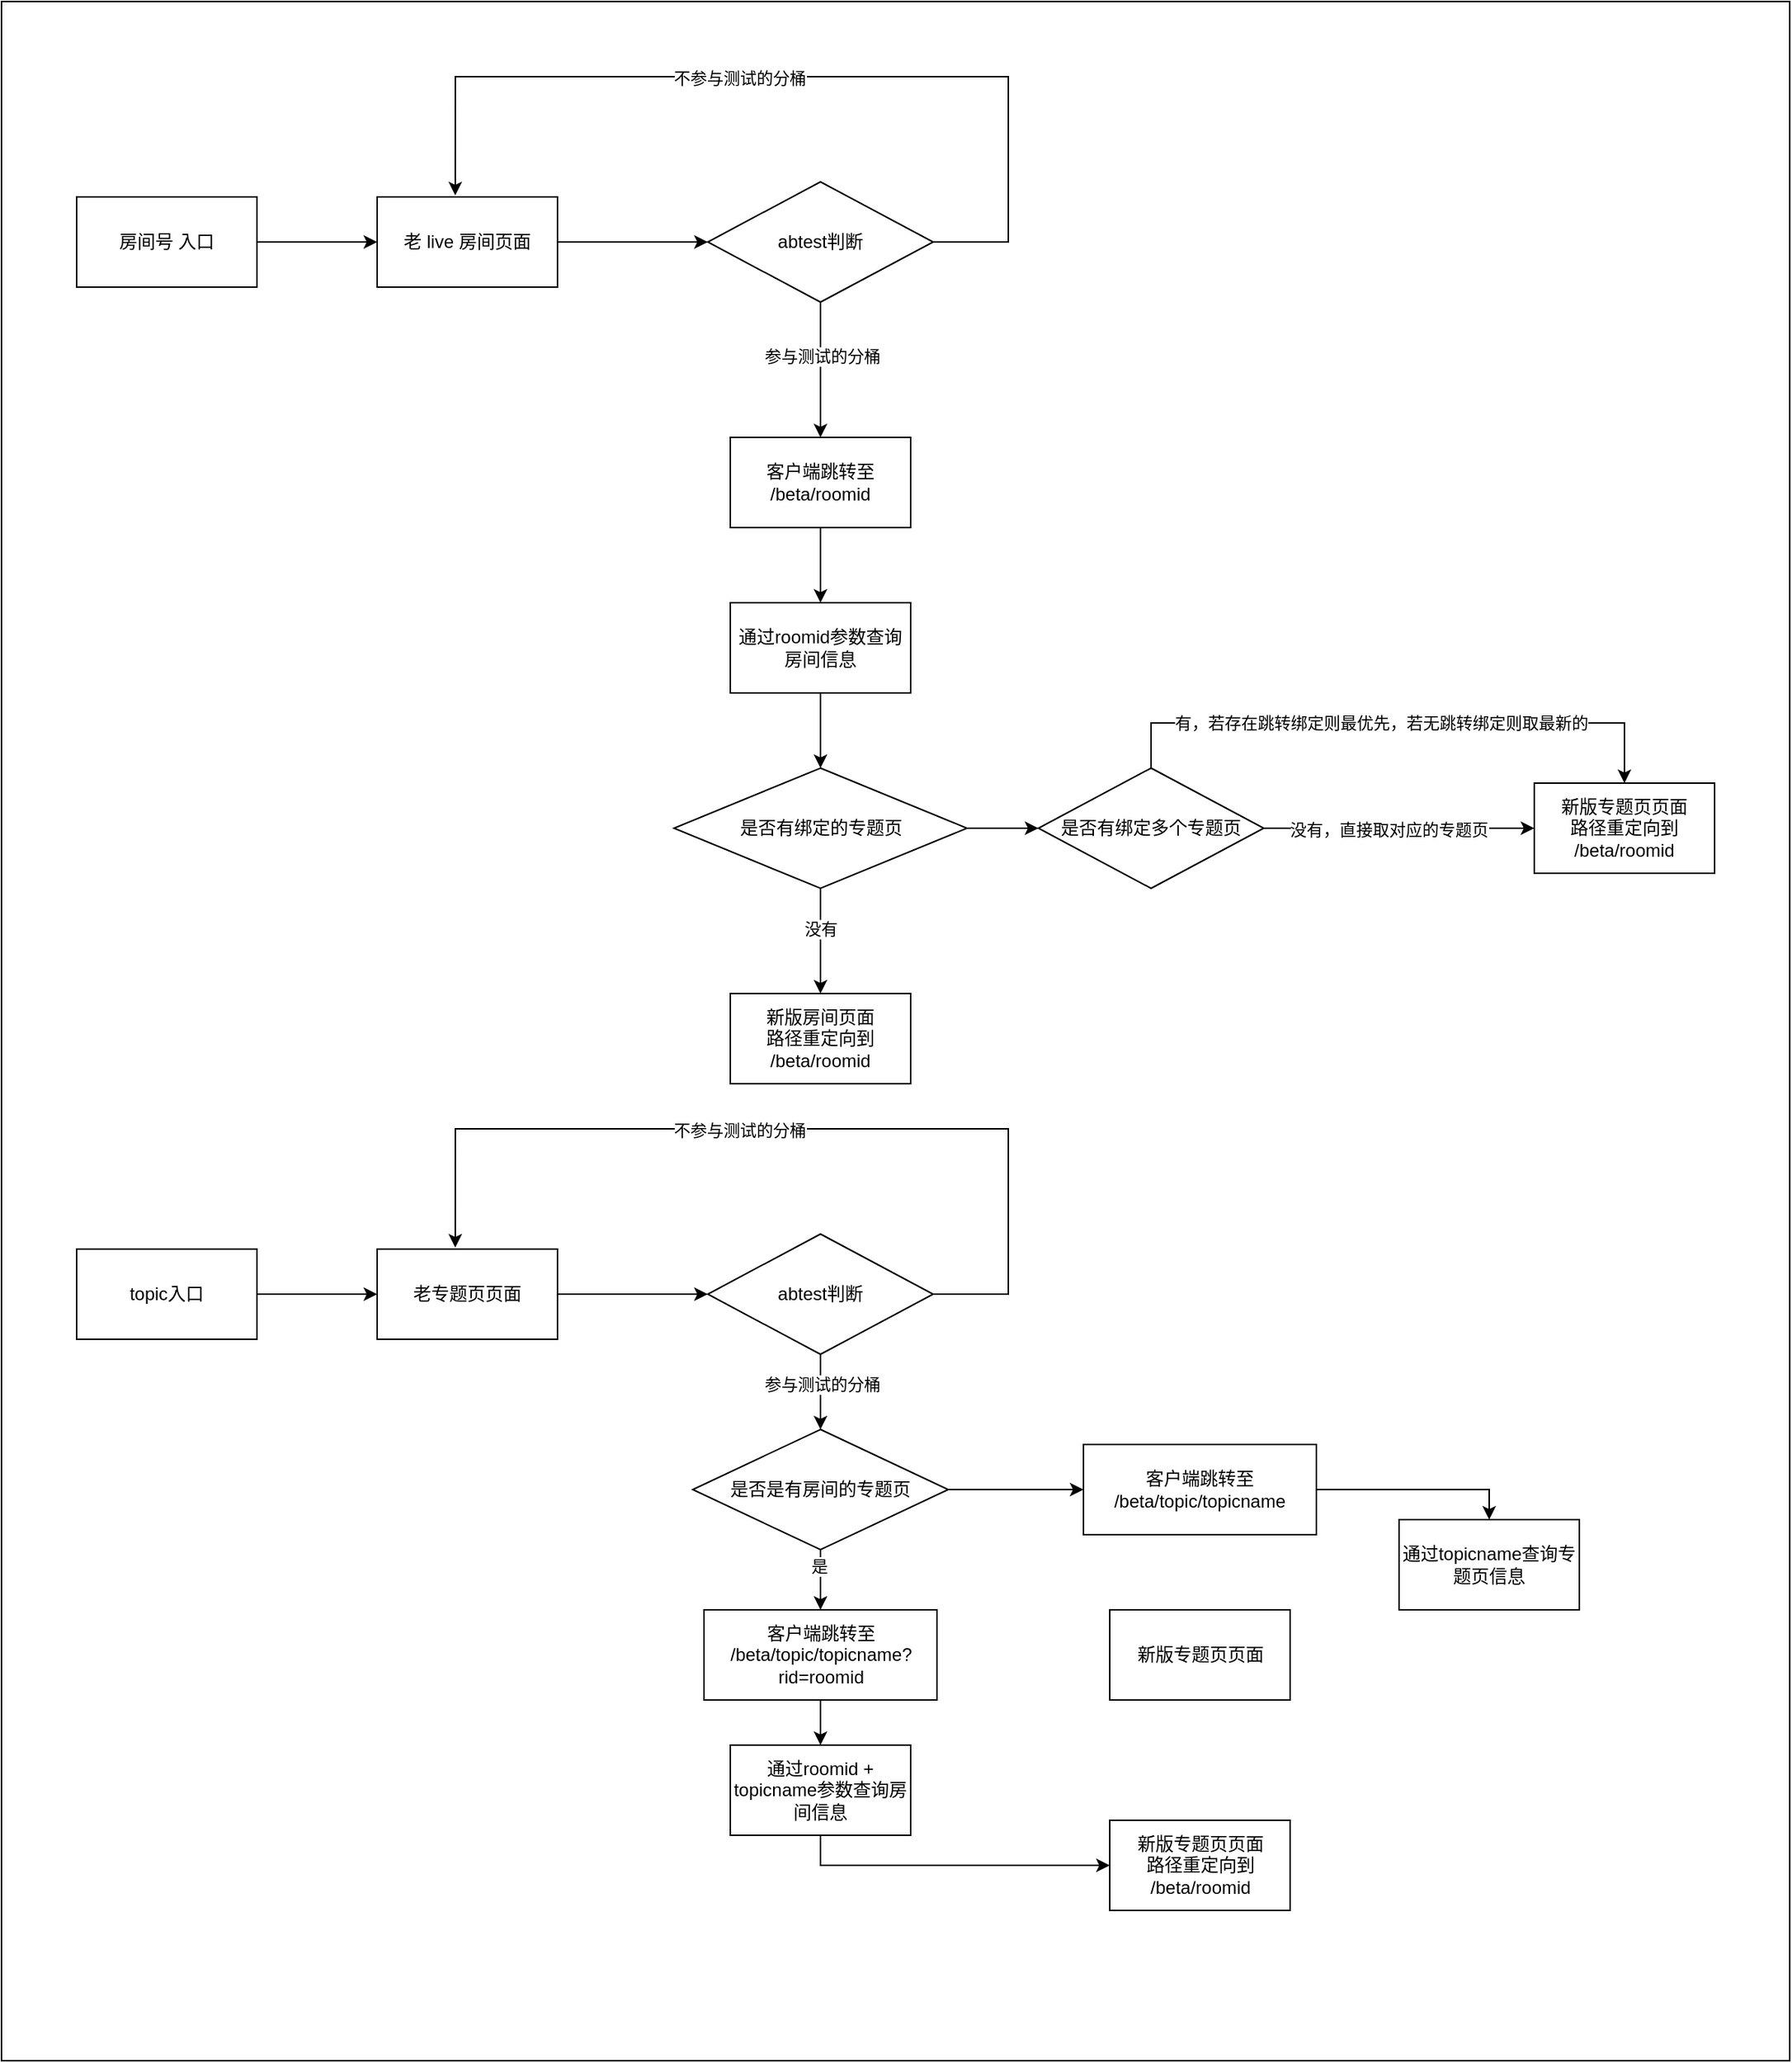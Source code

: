 <mxfile version="24.8.6">
  <diagram name="第 1 页" id="FwyyAOdfyTf-x8lWeda7">
    <mxGraphModel dx="1434" dy="795" grid="1" gridSize="10" guides="1" tooltips="1" connect="1" arrows="1" fold="1" page="1" pageScale="1" pageWidth="1600" pageHeight="1200" math="0" shadow="0">
      <root>
        <mxCell id="0" />
        <mxCell id="1" parent="0" />
        <mxCell id="_c1fTc9PCPGEMTXQCOkE-65" value="" style="rounded=0;whiteSpace=wrap;html=1;" vertex="1" parent="1">
          <mxGeometry x="110" y="20" width="1190" height="1370" as="geometry" />
        </mxCell>
        <mxCell id="_c1fTc9PCPGEMTXQCOkE-4" value="" style="edgeStyle=orthogonalEdgeStyle;rounded=0;orthogonalLoop=1;jettySize=auto;html=1;" edge="1" parent="1" source="_c1fTc9PCPGEMTXQCOkE-1" target="_c1fTc9PCPGEMTXQCOkE-3">
          <mxGeometry relative="1" as="geometry" />
        </mxCell>
        <mxCell id="_c1fTc9PCPGEMTXQCOkE-1" value="房间号 入口" style="rounded=0;whiteSpace=wrap;html=1;" vertex="1" parent="1">
          <mxGeometry x="160" y="150" width="120" height="60" as="geometry" />
        </mxCell>
        <mxCell id="_c1fTc9PCPGEMTXQCOkE-6" value="" style="edgeStyle=orthogonalEdgeStyle;rounded=0;orthogonalLoop=1;jettySize=auto;html=1;" edge="1" parent="1" source="_c1fTc9PCPGEMTXQCOkE-3" target="_c1fTc9PCPGEMTXQCOkE-5">
          <mxGeometry relative="1" as="geometry" />
        </mxCell>
        <mxCell id="_c1fTc9PCPGEMTXQCOkE-3" value="老 live 房间页面" style="rounded=0;whiteSpace=wrap;html=1;" vertex="1" parent="1">
          <mxGeometry x="360" y="150" width="120" height="60" as="geometry" />
        </mxCell>
        <mxCell id="_c1fTc9PCPGEMTXQCOkE-9" style="edgeStyle=orthogonalEdgeStyle;rounded=0;orthogonalLoop=1;jettySize=auto;html=1;exitX=0.5;exitY=1;exitDx=0;exitDy=0;entryX=0.5;entryY=0;entryDx=0;entryDy=0;" edge="1" parent="1" source="_c1fTc9PCPGEMTXQCOkE-5" target="_c1fTc9PCPGEMTXQCOkE-51">
          <mxGeometry relative="1" as="geometry">
            <mxPoint x="655" y="310" as="targetPoint" />
          </mxGeometry>
        </mxCell>
        <mxCell id="_c1fTc9PCPGEMTXQCOkE-10" value="参与测试的分桶" style="edgeLabel;html=1;align=center;verticalAlign=middle;resizable=0;points=[];" vertex="1" connectable="0" parent="_c1fTc9PCPGEMTXQCOkE-9">
          <mxGeometry x="-0.204" y="1" relative="1" as="geometry">
            <mxPoint as="offset" />
          </mxGeometry>
        </mxCell>
        <mxCell id="_c1fTc9PCPGEMTXQCOkE-5" value="abtest判断" style="rhombus;whiteSpace=wrap;html=1;rounded=0;" vertex="1" parent="1">
          <mxGeometry x="580" y="140" width="150" height="80" as="geometry" />
        </mxCell>
        <mxCell id="_c1fTc9PCPGEMTXQCOkE-7" style="edgeStyle=orthogonalEdgeStyle;rounded=0;orthogonalLoop=1;jettySize=auto;html=1;entryX=0.433;entryY=-0.017;entryDx=0;entryDy=0;entryPerimeter=0;" edge="1" parent="1" source="_c1fTc9PCPGEMTXQCOkE-5" target="_c1fTc9PCPGEMTXQCOkE-3">
          <mxGeometry relative="1" as="geometry">
            <Array as="points">
              <mxPoint x="780" y="180" />
              <mxPoint x="780" y="70" />
              <mxPoint x="412" y="70" />
            </Array>
          </mxGeometry>
        </mxCell>
        <mxCell id="_c1fTc9PCPGEMTXQCOkE-8" value="不参与测试的分桶" style="edgeLabel;html=1;align=center;verticalAlign=middle;resizable=0;points=[];" vertex="1" connectable="0" parent="_c1fTc9PCPGEMTXQCOkE-7">
          <mxGeometry x="-0.22" y="1" relative="1" as="geometry">
            <mxPoint x="-103" as="offset" />
          </mxGeometry>
        </mxCell>
        <mxCell id="_c1fTc9PCPGEMTXQCOkE-13" value="" style="edgeStyle=orthogonalEdgeStyle;rounded=0;orthogonalLoop=1;jettySize=auto;html=1;" edge="1" parent="1" source="_c1fTc9PCPGEMTXQCOkE-11" target="_c1fTc9PCPGEMTXQCOkE-12">
          <mxGeometry relative="1" as="geometry" />
        </mxCell>
        <mxCell id="_c1fTc9PCPGEMTXQCOkE-11" value="通过roomid参数查询房间信息" style="rounded=0;whiteSpace=wrap;html=1;" vertex="1" parent="1">
          <mxGeometry x="595" y="420" width="120" height="60" as="geometry" />
        </mxCell>
        <mxCell id="_c1fTc9PCPGEMTXQCOkE-15" value="" style="edgeStyle=orthogonalEdgeStyle;rounded=0;orthogonalLoop=1;jettySize=auto;html=1;" edge="1" parent="1" source="_c1fTc9PCPGEMTXQCOkE-12" target="_c1fTc9PCPGEMTXQCOkE-14">
          <mxGeometry relative="1" as="geometry" />
        </mxCell>
        <mxCell id="_c1fTc9PCPGEMTXQCOkE-16" value="没有" style="edgeLabel;html=1;align=center;verticalAlign=middle;resizable=0;points=[];" vertex="1" connectable="0" parent="_c1fTc9PCPGEMTXQCOkE-15">
          <mxGeometry x="-0.222" relative="1" as="geometry">
            <mxPoint as="offset" />
          </mxGeometry>
        </mxCell>
        <mxCell id="_c1fTc9PCPGEMTXQCOkE-19" value="" style="edgeStyle=orthogonalEdgeStyle;rounded=0;orthogonalLoop=1;jettySize=auto;html=1;entryX=0;entryY=0.5;entryDx=0;entryDy=0;" edge="1" parent="1" source="_c1fTc9PCPGEMTXQCOkE-12" target="_c1fTc9PCPGEMTXQCOkE-20">
          <mxGeometry relative="1" as="geometry" />
        </mxCell>
        <mxCell id="_c1fTc9PCPGEMTXQCOkE-12" value="是否有绑定的专题页" style="rhombus;whiteSpace=wrap;html=1;rounded=0;" vertex="1" parent="1">
          <mxGeometry x="557.5" y="530" width="195" height="80" as="geometry" />
        </mxCell>
        <mxCell id="_c1fTc9PCPGEMTXQCOkE-14" value="新版房间页面&lt;div&gt;路径重定向到 /beta/roomid&lt;/div&gt;" style="whiteSpace=wrap;html=1;rounded=0;" vertex="1" parent="1">
          <mxGeometry x="595" y="680" width="120" height="60" as="geometry" />
        </mxCell>
        <mxCell id="_c1fTc9PCPGEMTXQCOkE-17" value="新版专题页页面&lt;div&gt;路径重定向到 /beta/roomid&lt;/div&gt;" style="whiteSpace=wrap;html=1;rounded=0;" vertex="1" parent="1">
          <mxGeometry x="1130" y="540" width="120" height="60" as="geometry" />
        </mxCell>
        <mxCell id="_c1fTc9PCPGEMTXQCOkE-22" style="edgeStyle=orthogonalEdgeStyle;rounded=0;orthogonalLoop=1;jettySize=auto;html=1;entryX=0;entryY=0.5;entryDx=0;entryDy=0;" edge="1" parent="1" source="_c1fTc9PCPGEMTXQCOkE-20" target="_c1fTc9PCPGEMTXQCOkE-17">
          <mxGeometry relative="1" as="geometry" />
        </mxCell>
        <mxCell id="_c1fTc9PCPGEMTXQCOkE-23" value="没有，直接取对应的专题页" style="edgeLabel;html=1;align=center;verticalAlign=middle;resizable=0;points=[];" vertex="1" connectable="0" parent="_c1fTc9PCPGEMTXQCOkE-22">
          <mxGeometry x="-0.08" y="-1" relative="1" as="geometry">
            <mxPoint as="offset" />
          </mxGeometry>
        </mxCell>
        <mxCell id="_c1fTc9PCPGEMTXQCOkE-24" style="edgeStyle=orthogonalEdgeStyle;rounded=0;orthogonalLoop=1;jettySize=auto;html=1;entryX=0.5;entryY=0;entryDx=0;entryDy=0;" edge="1" parent="1" source="_c1fTc9PCPGEMTXQCOkE-20" target="_c1fTc9PCPGEMTXQCOkE-17">
          <mxGeometry relative="1" as="geometry">
            <Array as="points">
              <mxPoint x="875" y="500" />
              <mxPoint x="1190" y="500" />
            </Array>
          </mxGeometry>
        </mxCell>
        <mxCell id="_c1fTc9PCPGEMTXQCOkE-25" value="有，若存在跳转绑定则最优先，若无跳转绑定则取最新的" style="edgeLabel;html=1;align=center;verticalAlign=middle;resizable=0;points=[];" vertex="1" connectable="0" parent="_c1fTc9PCPGEMTXQCOkE-24">
          <mxGeometry x="0.22" y="-2" relative="1" as="geometry">
            <mxPoint x="-52" y="-2" as="offset" />
          </mxGeometry>
        </mxCell>
        <mxCell id="_c1fTc9PCPGEMTXQCOkE-20" value="是否有绑定多个专题页" style="rhombus;whiteSpace=wrap;html=1;" vertex="1" parent="1">
          <mxGeometry x="800" y="530" width="150" height="80" as="geometry" />
        </mxCell>
        <mxCell id="_c1fTc9PCPGEMTXQCOkE-28" value="" style="edgeStyle=orthogonalEdgeStyle;rounded=0;orthogonalLoop=1;jettySize=auto;html=1;" edge="1" parent="1" source="_c1fTc9PCPGEMTXQCOkE-29" target="_c1fTc9PCPGEMTXQCOkE-31">
          <mxGeometry relative="1" as="geometry" />
        </mxCell>
        <mxCell id="_c1fTc9PCPGEMTXQCOkE-29" value="topic入口" style="rounded=0;whiteSpace=wrap;html=1;" vertex="1" parent="1">
          <mxGeometry x="160" y="850" width="120" height="60" as="geometry" />
        </mxCell>
        <mxCell id="_c1fTc9PCPGEMTXQCOkE-30" value="" style="edgeStyle=orthogonalEdgeStyle;rounded=0;orthogonalLoop=1;jettySize=auto;html=1;" edge="1" parent="1" source="_c1fTc9PCPGEMTXQCOkE-31" target="_c1fTc9PCPGEMTXQCOkE-34">
          <mxGeometry relative="1" as="geometry" />
        </mxCell>
        <mxCell id="_c1fTc9PCPGEMTXQCOkE-31" value="老专题页页面" style="rounded=0;whiteSpace=wrap;html=1;" vertex="1" parent="1">
          <mxGeometry x="360" y="850" width="120" height="60" as="geometry" />
        </mxCell>
        <mxCell id="_c1fTc9PCPGEMTXQCOkE-32" style="edgeStyle=orthogonalEdgeStyle;rounded=0;orthogonalLoop=1;jettySize=auto;html=1;exitX=0.5;exitY=1;exitDx=0;exitDy=0;entryX=0.5;entryY=0;entryDx=0;entryDy=0;" edge="1" parent="1" source="_c1fTc9PCPGEMTXQCOkE-34" target="_c1fTc9PCPGEMTXQCOkE-50">
          <mxGeometry relative="1" as="geometry">
            <mxPoint x="655" y="1000" as="targetPoint" />
          </mxGeometry>
        </mxCell>
        <mxCell id="_c1fTc9PCPGEMTXQCOkE-33" value="参与测试的分桶" style="edgeLabel;html=1;align=center;verticalAlign=middle;resizable=0;points=[];" vertex="1" connectable="0" parent="_c1fTc9PCPGEMTXQCOkE-32">
          <mxGeometry x="-0.204" y="1" relative="1" as="geometry">
            <mxPoint as="offset" />
          </mxGeometry>
        </mxCell>
        <mxCell id="_c1fTc9PCPGEMTXQCOkE-34" value="abtest判断" style="rhombus;whiteSpace=wrap;html=1;rounded=0;" vertex="1" parent="1">
          <mxGeometry x="580" y="840" width="150" height="80" as="geometry" />
        </mxCell>
        <mxCell id="_c1fTc9PCPGEMTXQCOkE-35" style="edgeStyle=orthogonalEdgeStyle;rounded=0;orthogonalLoop=1;jettySize=auto;html=1;entryX=0.433;entryY=-0.017;entryDx=0;entryDy=0;entryPerimeter=0;" edge="1" parent="1" source="_c1fTc9PCPGEMTXQCOkE-34" target="_c1fTc9PCPGEMTXQCOkE-31">
          <mxGeometry relative="1" as="geometry">
            <Array as="points">
              <mxPoint x="780" y="880" />
              <mxPoint x="780" y="770" />
              <mxPoint x="412" y="770" />
            </Array>
          </mxGeometry>
        </mxCell>
        <mxCell id="_c1fTc9PCPGEMTXQCOkE-36" value="不参与测试的分桶" style="edgeLabel;html=1;align=center;verticalAlign=middle;resizable=0;points=[];" vertex="1" connectable="0" parent="_c1fTc9PCPGEMTXQCOkE-35">
          <mxGeometry x="-0.22" y="1" relative="1" as="geometry">
            <mxPoint x="-103" as="offset" />
          </mxGeometry>
        </mxCell>
        <mxCell id="_c1fTc9PCPGEMTXQCOkE-44" value="新版专题页页面&lt;div&gt;路径重定向到 /beta/roomid&lt;/div&gt;" style="whiteSpace=wrap;html=1;rounded=0;" vertex="1" parent="1">
          <mxGeometry x="847.5" y="1230" width="120" height="60" as="geometry" />
        </mxCell>
        <mxCell id="_c1fTc9PCPGEMTXQCOkE-45" style="edgeStyle=orthogonalEdgeStyle;rounded=0;orthogonalLoop=1;jettySize=auto;html=1;entryX=0;entryY=0.5;entryDx=0;entryDy=0;exitX=0.5;exitY=1;exitDx=0;exitDy=0;" edge="1" parent="1" source="_c1fTc9PCPGEMTXQCOkE-59" target="_c1fTc9PCPGEMTXQCOkE-44">
          <mxGeometry relative="1" as="geometry">
            <mxPoint x="950" y="1310" as="sourcePoint" />
          </mxGeometry>
        </mxCell>
        <mxCell id="_c1fTc9PCPGEMTXQCOkE-55" style="edgeStyle=orthogonalEdgeStyle;rounded=0;orthogonalLoop=1;jettySize=auto;html=1;exitX=0.5;exitY=1;exitDx=0;exitDy=0;entryX=0.5;entryY=0;entryDx=0;entryDy=0;" edge="1" parent="1" source="_c1fTc9PCPGEMTXQCOkE-50" target="_c1fTc9PCPGEMTXQCOkE-54">
          <mxGeometry relative="1" as="geometry" />
        </mxCell>
        <mxCell id="_c1fTc9PCPGEMTXQCOkE-58" value="是" style="edgeLabel;html=1;align=center;verticalAlign=middle;resizable=0;points=[];" vertex="1" connectable="0" parent="_c1fTc9PCPGEMTXQCOkE-55">
          <mxGeometry x="-0.45" y="-1" relative="1" as="geometry">
            <mxPoint as="offset" />
          </mxGeometry>
        </mxCell>
        <mxCell id="_c1fTc9PCPGEMTXQCOkE-57" style="edgeStyle=orthogonalEdgeStyle;rounded=0;orthogonalLoop=1;jettySize=auto;html=1;entryX=0;entryY=0.5;entryDx=0;entryDy=0;" edge="1" parent="1" source="_c1fTc9PCPGEMTXQCOkE-50" target="_c1fTc9PCPGEMTXQCOkE-56">
          <mxGeometry relative="1" as="geometry" />
        </mxCell>
        <mxCell id="_c1fTc9PCPGEMTXQCOkE-50" value="是否是有房间的专题页" style="rhombus;whiteSpace=wrap;html=1;" vertex="1" parent="1">
          <mxGeometry x="570" y="970" width="170" height="80" as="geometry" />
        </mxCell>
        <mxCell id="_c1fTc9PCPGEMTXQCOkE-53" style="edgeStyle=orthogonalEdgeStyle;rounded=0;orthogonalLoop=1;jettySize=auto;html=1;" edge="1" parent="1" source="_c1fTc9PCPGEMTXQCOkE-51" target="_c1fTc9PCPGEMTXQCOkE-11">
          <mxGeometry relative="1" as="geometry" />
        </mxCell>
        <mxCell id="_c1fTc9PCPGEMTXQCOkE-51" value="客户端跳转至&lt;span style=&quot;color: rgba(0, 0, 0, 0); font-family: monospace; font-size: 0px; text-align: start; text-wrap-mode: nowrap;&quot;&gt;%3CmxGraphModel%3E%3Croot%3E%3CmxCell%20id%3D%220%22%2F%3E%3CmxCell%20id%3D%221%22%20parent%3D%220%22%2F%3E%3CmxCell%20id%3D%222%22%20value%3D%22%22%20style%3D%22edgeStyle%3DorthogonalEdgeStyle%3Brounded%3D0%3BorthogonalLoop%3D1%3BjettySize%3Dauto%3Bhtml%3D1%3B%22%20edge%3D%221%22%20source%3D%223%22%20target%3D%225%22%20parent%3D%221%22%3E%3CmxGeometry%20relative%3D%221%22%20as%3D%22geometry%22%2F%3E%3C%2FmxCell%3E%3CmxCell%20id%3D%223%22%20value%3D%22%E6%88%BF%E9%97%B4%E5%8F%B7%20%E5%85%A5%E5%8F%A3%22%20style%3D%22rounded%3D0%3BwhiteSpace%3Dwrap%3Bhtml%3D1%3B%22%20vertex%3D%221%22%20parent%3D%221%22%3E%3CmxGeometry%20x%3D%22160%22%20y%3D%22150%22%20width%3D%22120%22%20height%3D%2260%22%20as%3D%22geometry%22%2F%3E%3C%2FmxCell%3E%3CmxCell%20id%3D%224%22%20value%3D%22%22%20style%3D%22edgeStyle%3DorthogonalEdgeStyle%3Brounded%3D0%3BorthogonalLoop%3D1%3BjettySize%3Dauto%3Bhtml%3D1%3B%22%20edge%3D%221%22%20source%3D%225%22%20target%3D%228%22%20parent%3D%221%22%3E%3CmxGeometry%20relative%3D%221%22%20as%3D%22geometry%22%2F%3E%3C%2FmxCell%3E%3CmxCell%20id%3D%225%22%20value%3D%22%E8%80%81%20live%20%E6%88%BF%E9%97%B4%E9%A1%B5%E9%9D%A2%22%20style%3D%22rounded%3D0%3BwhiteSpace%3Dwrap%3Bhtml%3D1%3B%22%20vertex%3D%221%22%20parent%3D%221%22%3E%3CmxGeometry%20x%3D%22360%22%20y%3D%22150%22%20width%3D%22120%22%20height%3D%2260%22%20as%3D%22geometry%22%2F%3E%3C%2FmxCell%3E%3CmxCell%20id%3D%226%22%20style%3D%22edgeStyle%3DorthogonalEdgeStyle%3Brounded%3D0%3BorthogonalLoop%3D1%3BjettySize%3Dauto%3Bhtml%3D1%3BexitX%3D0.5%3BexitY%3D1%3BexitDx%3D0%3BexitDy%3D0%3B%22%20edge%3D%221%22%20source%3D%228%22%20parent%3D%221%22%3E%3CmxGeometry%20relative%3D%221%22%20as%3D%22geometry%22%3E%3CmxPoint%20x%3D%22655%22%20y%3D%22310%22%20as%3D%22targetPoint%22%2F%3E%3C%2FmxGeometry%3E%3C%2FmxCell%3E%3CmxCell%20id%3D%227%22%20value%3D%22%E5%8F%82%E4%B8%8E%E6%B5%8B%E8%AF%95%E7%9A%84%E5%88%86%E6%A1%B6%22%20style%3D%22edgeLabel%3Bhtml%3D1%3Balign%3Dcenter%3BverticalAlign%3Dmiddle%3Bresizable%3D0%3Bpoints%3D%5B%5D%3B%22%20vertex%3D%221%22%20connectable%3D%220%22%20parent%3D%226%22%3E%3CmxGeometry%20x%3D%22-0.204%22%20y%3D%221%22%20relative%3D%221%22%20as%3D%22geometry%22%3E%3CmxPoint%20as%3D%22offset%22%2F%3E%3C%2FmxGeometry%3E%3C%2FmxCell%3E%3CmxCell%20id%3D%228%22%20value%3D%22abtest%E5%88%A4%E6%96%AD%22%20style%3D%22rhombus%3BwhiteSpace%3Dwrap%3Bhtml%3D1%3Brounded%3D0%3B%22%20vertex%3D%221%22%20parent%3D%221%22%3E%3CmxGeometry%20x%3D%22580%22%20y%3D%22140%22%20width%3D%22150%22%20height%3D%2280%22%20as%3D%22geometry%22%2F%3E%3C%2FmxCell%3E%3CmxCell%20id%3D%229%22%20style%3D%22edgeStyle%3DorthogonalEdgeStyle%3Brounded%3D0%3BorthogonalLoop%3D1%3BjettySize%3Dauto%3Bhtml%3D1%3BentryX%3D0.433%3BentryY%3D-0.017%3BentryDx%3D0%3BentryDy%3D0%3BentryPerimeter%3D0%3B%22%20edge%3D%221%22%20source%3D%228%22%20target%3D%225%22%20parent%3D%221%22%3E%3CmxGeometry%20relative%3D%221%22%20as%3D%22geometry%22%3E%3CArray%20as%3D%22points%22%3E%3CmxPoint%20x%3D%22780%22%20y%3D%22180%22%2F%3E%3CmxPoint%20x%3D%22780%22%20y%3D%2270%22%2F%3E%3CmxPoint%20x%3D%22412%22%20y%3D%2270%22%2F%3E%3C%2FArray%3E%3C%2FmxGeometry%3E%3C%2FmxCell%3E%3CmxCell%20id%3D%2210%22%20value%3D%22%E4%B8%8D%E5%8F%82%E4%B8%8E%E6%B5%8B%E8%AF%95%E7%9A%84%E5%88%86%E6%A1%B6%22%20style%3D%22edgeLabel%3Bhtml%3D1%3Balign%3Dcenter%3BverticalAlign%3Dmiddle%3Bresizable%3D0%3Bpoints%3D%5B%5D%3B%22%20vertex%3D%221%22%20connectable%3D%220%22%20parent%3D%229%22%3E%3CmxGeometry%20x%3D%22-0.22%22%20y%3D%221%22%20relative%3D%221%22%20as%3D%22geometry%22%3E%3CmxPoint%20x%3D%22-103%22%20as%3D%22offset%22%2F%3E%3C%2FmxGeometry%3E%3C%2FmxCell%3E%3CmxCell%20id%3D%2211%22%20value%3D%22%22%20style%3D%22edgeStyle%3DorthogonalEdgeStyle%3Brounded%3D0%3BorthogonalLoop%3D1%3BjettySize%3Dauto%3Bhtml%3D1%3B%22%20edge%3D%221%22%20source%3D%2212%22%20target%3D%2216%22%20parent%3D%221%22%3E%3CmxGeometry%20relative%3D%221%22%20as%3D%22geometry%22%2F%3E%3C%2FmxCell%3E%3CmxCell%20id%3D%2212%22%20value%3D%22%E9%80%9A%E8%BF%87roomid%E6%9F%A5%E8%AF%A2%E6%88%BF%E9%97%B4%E4%BF%A1%E6%81%AF%22%20style%3D%22rounded%3D0%3BwhiteSpace%3Dwrap%3Bhtml%3D1%3B%22%20vertex%3D%221%22%20parent%3D%221%22%3E%3CmxGeometry%20x%3D%22595%22%20y%3D%22310%22%20width%3D%22120%22%20height%3D%2260%22%20as%3D%22geometry%22%2F%3E%3C%2FmxCell%3E%3CmxCell%20id%3D%2213%22%20value%3D%22%22%20style%3D%22edgeStyle%3DorthogonalEdgeStyle%3Brounded%3D0%3BorthogonalLoop%3D1%3BjettySize%3Dauto%3Bhtml%3D1%3B%22%20edge%3D%221%22%20source%3D%2216%22%20target%3D%2217%22%20parent%3D%221%22%3E%3CmxGeometry%20relative%3D%221%22%20as%3D%22geometry%22%2F%3E%3C%2FmxCell%3E%3CmxCell%20id%3D%2214%22%20value%3D%22%E6%B2%A1%E6%9C%89%22%20style%3D%22edgeLabel%3Bhtml%3D1%3Balign%3Dcenter%3BverticalAlign%3Dmiddle%3Bresizable%3D0%3Bpoints%3D%5B%5D%3B%22%20vertex%3D%221%22%20connectable%3D%220%22%20parent%3D%2213%22%3E%3CmxGeometry%20x%3D%22-0.222%22%20relative%3D%221%22%20as%3D%22geometry%22%3E%3CmxPoint%20as%3D%22offset%22%2F%3E%3C%2FmxGeometry%3E%3C%2FmxCell%3E%3CmxCell%20id%3D%2215%22%20value%3D%22%22%20style%3D%22edgeStyle%3DorthogonalEdgeStyle%3Brounded%3D0%3BorthogonalLoop%3D1%3BjettySize%3Dauto%3Bhtml%3D1%3BentryX%3D0%3BentryY%3D0.5%3BentryDx%3D0%3BentryDy%3D0%3B%22%20edge%3D%221%22%20source%3D%2216%22%20target%3D%2223%22%20parent%3D%221%22%3E%3CmxGeometry%20relative%3D%221%22%20as%3D%22geometry%22%2F%3E%3C%2FmxCell%3E%3CmxCell%20id%3D%2216%22%20value%3D%22%E6%98%AF%E5%90%A6%E6%9C%89%E7%BB%91%E5%AE%9A%E7%9A%84%E4%B8%93%E9%A2%98%E9%A1%B5%22%20style%3D%22rhombus%3BwhiteSpace%3Dwrap%3Bhtml%3D1%3Brounded%3D0%3B%22%20vertex%3D%221%22%20parent%3D%221%22%3E%3CmxGeometry%20x%3D%22557.5%22%20y%3D%22410%22%20width%3D%22195%22%20height%3D%2280%22%20as%3D%22geometry%22%2F%3E%3C%2FmxCell%3E%3CmxCell%20id%3D%2217%22%20value%3D%22%E6%96%B0%E7%89%88%E6%88%BF%E9%97%B4%E9%A1%B5%E9%9D%A2%26lt%3Bdiv%26gt%3B%E8%B7%AF%E5%BE%84%E9%87%8D%E5%AE%9A%E5%90%91%E5%88%B0%20%2Fbeta%2Froomid%26lt%3B%2Fdiv%26gt%3B%22%20style%3D%22whiteSpace%3Dwrap%3Bhtml%3D1%3Brounded%3D0%3B%22%20vertex%3D%221%22%20parent%3D%221%22%3E%3CmxGeometry%20x%3D%22595%22%20y%3D%22580%22%20width%3D%22120%22%20height%3D%2260%22%20as%3D%22geometry%22%2F%3E%3C%2FmxCell%3E%3CmxCell%20id%3D%2218%22%20value%3D%22%E6%96%B0%E7%89%88%E4%B8%93%E9%A2%98%E9%A1%B5%E9%A1%B5%E9%9D%A2%26lt%3Bdiv%26gt%3B%E8%B7%AF%E5%BE%84%E9%87%8D%E5%AE%9A%E5%90%91%E5%88%B0%20%2Fbeta%2Froomid%26lt%3B%2Fdiv%26gt%3B%22%20style%3D%22whiteSpace%3Dwrap%3Bhtml%3D1%3Brounded%3D0%3B%22%20vertex%3D%221%22%20parent%3D%221%22%3E%3CmxGeometry%20x%3D%221130%22%20y%3D%22420%22%20width%3D%22120%22%20height%3D%2260%22%20as%3D%22geometry%22%2F%3E%3C%2FmxCell%3E%3CmxCell%20id%3D%2219%22%20style%3D%22edgeStyle%3DorthogonalEdgeStyle%3Brounded%3D0%3BorthogonalLoop%3D1%3BjettySize%3Dauto%3Bhtml%3D1%3BentryX%3D0%3BentryY%3D0.5%3BentryDx%3D0%3BentryDy%3D0%3B%22%20edge%3D%221%22%20source%3D%2223%22%20target%3D%2218%22%20parent%3D%221%22%3E%3CmxGeometry%20relative%3D%221%22%20as%3D%22geometry%22%2F%3E%3C%2FmxCell%3E%3CmxCell%20id%3D%2220%22%20value%3D%22%E6%B2%A1%E6%9C%89%EF%BC%8C%E7%9B%B4%E6%8E%A5%E5%8F%96%E5%AF%B9%E5%BA%94%E7%9A%84%E4%B8%93%E9%A2%98%E9%A1%B5%22%20style%3D%22edgeLabel%3Bhtml%3D1%3Balign%3Dcenter%3BverticalAlign%3Dmiddle%3Bresizable%3D0%3Bpoints%3D%5B%5D%3B%22%20vertex%3D%221%22%20connectable%3D%220%22%20parent%3D%2219%22%3E%3CmxGeometry%20x%3D%22-0.08%22%20y%3D%22-1%22%20relative%3D%221%22%20as%3D%22geometry%22%3E%3CmxPoint%20as%3D%22offset%22%2F%3E%3C%2FmxGeometry%3E%3C%2FmxCell%3E%3CmxCell%20id%3D%2221%22%20style%3D%22edgeStyle%3DorthogonalEdgeStyle%3Brounded%3D0%3BorthogonalLoop%3D1%3BjettySize%3Dauto%3Bhtml%3D1%3BentryX%3D0.5%3BentryY%3D0%3BentryDx%3D0%3BentryDy%3D0%3B%22%20edge%3D%221%22%20source%3D%2223%22%20target%3D%2218%22%20parent%3D%221%22%3E%3CmxGeometry%20relative%3D%221%22%20as%3D%22geometry%22%3E%3CArray%20as%3D%22points%22%3E%3CmxPoint%20x%3D%22875%22%20y%3D%22380%22%2F%3E%3CmxPoint%20x%3D%221190%22%20y%3D%22380%22%2F%3E%3C%2FArray%3E%3C%2FmxGeometry%3E%3C%2FmxCell%3E%3CmxCell%20id%3D%2222%22%20value%3D%22%E6%9C%89%EF%BC%8C%E8%8B%A5%E5%AD%98%E5%9C%A8%E8%B7%B3%E8%BD%AC%E7%BB%91%E5%AE%9A%E5%88%99%E6%9C%80%E4%BC%98%E5%85%88%EF%BC%8C%E8%8B%A5%E6%97%A0%E8%B7%B3%E8%BD%AC%E7%BB%91%E5%AE%9A%E5%88%99%E5%8F%96%E6%9C%80%E6%96%B0%E7%9A%84%22%20style%3D%22edgeLabel%3Bhtml%3D1%3Balign%3Dcenter%3BverticalAlign%3Dmiddle%3Bresizable%3D0%3Bpoints%3D%5B%5D%3B%22%20vertex%3D%221%22%20connectable%3D%220%22%20parent%3D%2221%22%3E%3CmxGeometry%20x%3D%220.22%22%20y%3D%22-2%22%20relative%3D%221%22%20as%3D%22geometry%22%3E%3CmxPoint%20x%3D%22-52%22%20y%3D%22-2%22%20as%3D%22offset%22%2F%3E%3C%2FmxGeometry%3E%3C%2FmxCell%3E%3CmxCell%20id%3D%2223%22%20value%3D%22%E6%98%AF%E5%90%A6%E6%9C%89%E7%BB%91%E5%AE%9A%E5%A4%9A%E4%B8%AA%E4%B8%93%E9%A2%98%E9%A1%B5%22%20style%3D%22rhombus%3BwhiteSpace%3Dwrap%3Bhtml%3D1%3B%22%20vertex%3D%221%22%20parent%3D%221%22%3E%3CmxGeometry%20x%3D%22800%22%20y%3D%22410%22%20width%3D%22150%22%20height%3D%2280%22%20as%3D%22geometry%22%2F%3E%3C%2FmxCell%3E%3C%2Froot%3E%3C%2FmxGraphModel%3E&lt;/span&gt;&lt;span style=&quot;color: rgba(0, 0, 0, 0); font-family: monospace; font-size: 0px; text-align: start; text-wrap-mode: nowrap;&quot;&gt;%3CmxGraphModel%3E%3Croot%3E%3CmxCell%20id%3D%220%22%2F%3E%3CmxCell%20id%3D%221%22%20parent%3D%220%22%2F%3E%3CmxCell%20id%3D%222%22%20value%3D%22%22%20style%3D%22edgeStyle%3DorthogonalEdgeStyle%3Brounded%3D0%3BorthogonalLoop%3D1%3BjettySize%3Dauto%3Bhtml%3D1%3B%22%20edge%3D%221%22%20source%3D%223%22%20target%3D%225%22%20parent%3D%221%22%3E%3CmxGeometry%20relative%3D%221%22%20as%3D%22geometry%22%2F%3E%3C%2FmxCell%3E%3CmxCell%20id%3D%223%22%20value%3D%22%E6%88%BF%E9%97%B4%E5%8F%B7%20%E5%85%A5%E5%8F%A3%22%20style%3D%22rounded%3D0%3BwhiteSpace%3Dwrap%3Bhtml%3D1%3B%22%20vertex%3D%221%22%20parent%3D%221%22%3E%3CmxGeometry%20x%3D%22160%22%20y%3D%22150%22%20width%3D%22120%22%20height%3D%2260%22%20as%3D%22geometry%22%2F%3E%3C%2FmxCell%3E%3CmxCell%20id%3D%224%22%20value%3D%22%22%20style%3D%22edgeStyle%3DorthogonalEdgeStyle%3Brounded%3D0%3BorthogonalLoop%3D1%3BjettySize%3Dauto%3Bhtml%3D1%3B%22%20edge%3D%221%22%20source%3D%225%22%20target%3D%228%22%20parent%3D%221%22%3E%3CmxGeometry%20relative%3D%221%22%20as%3D%22geometry%22%2F%3E%3C%2FmxCell%3E%3CmxCell%20id%3D%225%22%20value%3D%22%E8%80%81%20live%20%E6%88%BF%E9%97%B4%E9%A1%B5%E9%9D%A2%22%20style%3D%22rounded%3D0%3BwhiteSpace%3Dwrap%3Bhtml%3D1%3B%22%20vertex%3D%221%22%20parent%3D%221%22%3E%3CmxGeometry%20x%3D%22360%22%20y%3D%22150%22%20width%3D%22120%22%20height%3D%2260%22%20as%3D%22geometry%22%2F%3E%3C%2FmxCell%3E%3CmxCell%20id%3D%226%22%20style%3D%22edgeStyle%3DorthogonalEdgeStyle%3Brounded%3D0%3BorthogonalLoop%3D1%3BjettySize%3Dauto%3Bhtml%3D1%3BexitX%3D0.5%3BexitY%3D1%3BexitDx%3D0%3BexitDy%3D0%3B%22%20edge%3D%221%22%20source%3D%228%22%20parent%3D%221%22%3E%3CmxGeometry%20relative%3D%221%22%20as%3D%22geometry%22%3E%3CmxPoint%20x%3D%22655%22%20y%3D%22310%22%20as%3D%22targetPoint%22%2F%3E%3C%2FmxGeometry%3E%3C%2FmxCell%3E%3CmxCell%20id%3D%227%22%20value%3D%22%E5%8F%82%E4%B8%8E%E6%B5%8B%E8%AF%95%E7%9A%84%E5%88%86%E6%A1%B6%22%20style%3D%22edgeLabel%3Bhtml%3D1%3Balign%3Dcenter%3BverticalAlign%3Dmiddle%3Bresizable%3D0%3Bpoints%3D%5B%5D%3B%22%20vertex%3D%221%22%20connectable%3D%220%22%20parent%3D%226%22%3E%3CmxGeometry%20x%3D%22-0.204%22%20y%3D%221%22%20relative%3D%221%22%20as%3D%22geometry%22%3E%3CmxPoint%20as%3D%22offset%22%2F%3E%3C%2FmxGeometry%3E%3C%2FmxCell%3E%3CmxCell%20id%3D%228%22%20value%3D%22abtest%E5%88%A4%E6%96%AD%22%20style%3D%22rhombus%3BwhiteSpace%3Dwrap%3Bhtml%3D1%3Brounded%3D0%3B%22%20vertex%3D%221%22%20parent%3D%221%22%3E%3CmxGeometry%20x%3D%22580%22%20y%3D%22140%22%20width%3D%22150%22%20height%3D%2280%22%20as%3D%22geometry%22%2F%3E%3C%2FmxCell%3E%3CmxCell%20id%3D%229%22%20style%3D%22edgeStyle%3DorthogonalEdgeStyle%3Brounded%3D0%3BorthogonalLoop%3D1%3BjettySize%3Dauto%3Bhtml%3D1%3BentryX%3D0.433%3BentryY%3D-0.017%3BentryDx%3D0%3BentryDy%3D0%3BentryPerimeter%3D0%3B%22%20edge%3D%221%22%20source%3D%228%22%20target%3D%225%22%20parent%3D%221%22%3E%3CmxGeometry%20relative%3D%221%22%20as%3D%22geometry%22%3E%3CArray%20as%3D%22points%22%3E%3CmxPoint%20x%3D%22780%22%20y%3D%22180%22%2F%3E%3CmxPoint%20x%3D%22780%22%20y%3D%2270%22%2F%3E%3CmxPoint%20x%3D%22412%22%20y%3D%2270%22%2F%3E%3C%2FArray%3E%3C%2FmxGeometry%3E%3C%2FmxCell%3E%3CmxCell%20id%3D%2210%22%20value%3D%22%E4%B8%8D%E5%8F%82%E4%B8%8E%E6%B5%8B%E8%AF%95%E7%9A%84%E5%88%86%E6%A1%B6%22%20style%3D%22edgeLabel%3Bhtml%3D1%3Balign%3Dcenter%3BverticalAlign%3Dmiddle%3Bresizable%3D0%3Bpoints%3D%5B%5D%3B%22%20vertex%3D%221%22%20connectable%3D%220%22%20parent%3D%229%22%3E%3CmxGeometry%20x%3D%22-0.22%22%20y%3D%221%22%20relative%3D%221%22%20as%3D%22geometry%22%3E%3CmxPoint%20x%3D%22-103%22%20as%3D%22offset%22%2F%3E%3C%2FmxGeometry%3E%3C%2FmxCell%3E%3CmxCell%20id%3D%2211%22%20value%3D%22%22%20style%3D%22edgeStyle%3DorthogonalEdgeStyle%3Brounded%3D0%3BorthogonalLoop%3D1%3BjettySize%3Dauto%3Bhtml%3D1%3B%22%20edge%3D%221%22%20source%3D%2212%22%20target%3D%2216%22%20parent%3D%221%22%3E%3CmxGeometry%20relative%3D%221%22%20as%3D%22geometry%22%2F%3E%3C%2FmxCell%3E%3CmxCell%20id%3D%2212%22%20value%3D%22%E9%80%9A%E8%BF%87roomid%E6%9F%A5%E8%AF%A2%E6%88%BF%E9%97%B4%E4%BF%A1%E6%81%AF%22%20style%3D%22rounded%3D0%3BwhiteSpace%3Dwrap%3Bhtml%3D1%3B%22%20vertex%3D%221%22%20parent%3D%221%22%3E%3CmxGeometry%20x%3D%22595%22%20y%3D%22310%22%20width%3D%22120%22%20height%3D%2260%22%20as%3D%22geometry%22%2F%3E%3C%2FmxCell%3E%3CmxCell%20id%3D%2213%22%20value%3D%22%22%20style%3D%22edgeStyle%3DorthogonalEdgeStyle%3Brounded%3D0%3BorthogonalLoop%3D1%3BjettySize%3Dauto%3Bhtml%3D1%3B%22%20edge%3D%221%22%20source%3D%2216%22%20target%3D%2217%22%20parent%3D%221%22%3E%3CmxGeometry%20relative%3D%221%22%20as%3D%22geometry%22%2F%3E%3C%2FmxCell%3E%3CmxCell%20id%3D%2214%22%20value%3D%22%E6%B2%A1%E6%9C%89%22%20style%3D%22edgeLabel%3Bhtml%3D1%3Balign%3Dcenter%3BverticalAlign%3Dmiddle%3Bresizable%3D0%3Bpoints%3D%5B%5D%3B%22%20vertex%3D%221%22%20connectable%3D%220%22%20parent%3D%2213%22%3E%3CmxGeometry%20x%3D%22-0.222%22%20relative%3D%221%22%20as%3D%22geometry%22%3E%3CmxPoint%20as%3D%22offset%22%2F%3E%3C%2FmxGeometry%3E%3C%2FmxCell%3E%3CmxCell%20id%3D%2215%22%20value%3D%22%22%20style%3D%22edgeStyle%3DorthogonalEdgeStyle%3Brounded%3D0%3BorthogonalLoop%3D1%3BjettySize%3Dauto%3Bhtml%3D1%3BentryX%3D0%3BentryY%3D0.5%3BentryDx%3D0%3BentryDy%3D0%3B%22%20edge%3D%221%22%20source%3D%2216%22%20target%3D%2223%22%20parent%3D%221%22%3E%3CmxGeometry%20relative%3D%221%22%20as%3D%22geometry%22%2F%3E%3C%2FmxCell%3E%3CmxCell%20id%3D%2216%22%20value%3D%22%E6%98%AF%E5%90%A6%E6%9C%89%E7%BB%91%E5%AE%9A%E7%9A%84%E4%B8%93%E9%A2%98%E9%A1%B5%22%20style%3D%22rhombus%3BwhiteSpace%3Dwrap%3Bhtml%3D1%3Brounded%3D0%3B%22%20vertex%3D%221%22%20parent%3D%221%22%3E%3CmxGeometry%20x%3D%22557.5%22%20y%3D%22410%22%20width%3D%22195%22%20height%3D%2280%22%20as%3D%22geometry%22%2F%3E%3C%2FmxCell%3E%3CmxCell%20id%3D%2217%22%20value%3D%22%E6%96%B0%E7%89%88%E6%88%BF%E9%97%B4%E9%A1%B5%E9%9D%A2%26lt%3Bdiv%26gt%3B%E8%B7%AF%E5%BE%84%E9%87%8D%E5%AE%9A%E5%90%91%E5%88%B0%20%2Fbeta%2Froomid%26lt%3B%2Fdiv%26gt%3B%22%20style%3D%22whiteSpace%3Dwrap%3Bhtml%3D1%3Brounded%3D0%3B%22%20vertex%3D%221%22%20parent%3D%221%22%3E%3CmxGeometry%20x%3D%22595%22%20y%3D%22580%22%20width%3D%22120%22%20height%3D%2260%22%20as%3D%22geometry%22%2F%3E%3C%2FmxCell%3E%3CmxCell%20id%3D%2218%22%20value%3D%22%E6%96%B0%E7%89%88%E4%B8%93%E9%A2%98%E9%A1%B5%E9%A1%B5%E9%9D%A2%26lt%3Bdiv%26gt%3B%E8%B7%AF%E5%BE%84%E9%87%8D%E5%AE%9A%E5%90%91%E5%88%B0%20%2Fbeta%2Froomid%26lt%3B%2Fdiv%26gt%3B%22%20style%3D%22whiteSpace%3Dwrap%3Bhtml%3D1%3Brounded%3D0%3B%22%20vertex%3D%221%22%20parent%3D%221%22%3E%3CmxGeometry%20x%3D%221130%22%20y%3D%22420%22%20width%3D%22120%22%20height%3D%2260%22%20as%3D%22geometry%22%2F%3E%3C%2FmxCell%3E%3CmxCell%20id%3D%2219%22%20style%3D%22edgeStyle%3DorthogonalEdgeStyle%3Brounded%3D0%3BorthogonalLoop%3D1%3BjettySize%3Dauto%3Bhtml%3D1%3BentryX%3D0%3BentryY%3D0.5%3BentryDx%3D0%3BentryDy%3D0%3B%22%20edge%3D%221%22%20source%3D%2223%22%20target%3D%2218%22%20parent%3D%221%22%3E%3CmxGeometry%20relative%3D%221%22%20as%3D%22geometry%22%2F%3E%3C%2FmxCell%3E%3CmxCell%20id%3D%2220%22%20value%3D%22%E6%B2%A1%E6%9C%89%EF%BC%8C%E7%9B%B4%E6%8E%A5%E5%8F%96%E5%AF%B9%E5%BA%94%E7%9A%84%E4%B8%93%E9%A2%98%E9%A1%B5%22%20style%3D%22edgeLabel%3Bhtml%3D1%3Balign%3Dcenter%3BverticalAlign%3Dmiddle%3Bresizable%3D0%3Bpoints%3D%5B%5D%3B%22%20vertex%3D%221%22%20connectable%3D%220%22%20parent%3D%2219%22%3E%3CmxGeometry%20x%3D%22-0.08%22%20y%3D%22-1%22%20relative%3D%221%22%20as%3D%22geometry%22%3E%3CmxPoint%20as%3D%22offset%22%2F%3E%3C%2FmxGeometry%3E%3C%2FmxCell%3E%3CmxCell%20id%3D%2221%22%20style%3D%22edgeStyle%3DorthogonalEdgeStyle%3Brounded%3D0%3BorthogonalLoop%3D1%3BjettySize%3Dauto%3Bhtml%3D1%3BentryX%3D0.5%3BentryY%3D0%3BentryDx%3D0%3BentryDy%3D0%3B%22%20edge%3D%221%22%20source%3D%2223%22%20target%3D%2218%22%20parent%3D%221%22%3E%3CmxGeometry%20relative%3D%221%22%20as%3D%22geometry%22%3E%3CArray%20as%3D%22points%22%3E%3CmxPoint%20x%3D%22875%22%20y%3D%22380%22%2F%3E%3CmxPoint%20x%3D%221190%22%20y%3D%22380%22%2F%3E%3C%2FArray%3E%3C%2FmxGeometry%3E%3C%2FmxCell%3E%3CmxCell%20id%3D%2222%22%20value%3D%22%E6%9C%89%EF%BC%8C%E8%8B%A5%E5%AD%98%E5%9C%A8%E8%B7%B3%E8%BD%AC%E7%BB%91%E5%AE%9A%E5%88%99%E6%9C%80%E4%BC%98%E5%85%88%EF%BC%8C%E8%8B%A5%E6%97%A0%E8%B7%B3%E8%BD%AC%E7%BB%91%E5%AE%9A%E5%88%99%E5%8F%96%E6%9C%80%E6%96%B0%E7%9A%84%22%20style%3D%22edgeLabel%3Bhtml%3D1%3Balign%3Dcenter%3BverticalAlign%3Dmiddle%3Bresizable%3D0%3Bpoints%3D%5B%5D%3B%22%20vertex%3D%221%22%20connectable%3D%220%22%20parent%3D%2221%22%3E%3CmxGeometry%20x%3D%220.22%22%20y%3D%22-2%22%20relative%3D%221%22%20as%3D%22geometry%22%3E%3CmxPoint%20x%3D%22-52%22%20y%3D%22-2%22%20as%3D%22offset%22%2F%3E%3C%2FmxGeometry%3E%3C%2FmxCell%3E%3CmxCell%20id%3D%2223%22%20value%3D%22%E6%98%AF%E5%90%A6%E6%9C%89%E7%BB%91%E5%AE%9A%E5%A4%9A%E4%B8%AA%E4%B8%93%E9%A2%98%E9%A1%B5%22%20style%3D%22rhombus%3BwhiteSpace%3Dwrap%3Bhtml%3D1%3B%22%20vertex%3D%221%22%20parent%3D%221%22%3E%3CmxGeometry%20x%3D%22800%22%20y%3D%22410%22%20width%3D%22150%22%20height%3D%2280%22%20as%3D%22geometry%22%2F%3E%3C%2FmxCell%3E%3C%2Froot%3E%3C%2FmxGraphModel%3E&lt;/span&gt;/beta/roomid" style="rounded=0;whiteSpace=wrap;html=1;" vertex="1" parent="1">
          <mxGeometry x="595" y="310" width="120" height="60" as="geometry" />
        </mxCell>
        <mxCell id="_c1fTc9PCPGEMTXQCOkE-60" style="edgeStyle=orthogonalEdgeStyle;rounded=0;orthogonalLoop=1;jettySize=auto;html=1;" edge="1" parent="1" source="_c1fTc9PCPGEMTXQCOkE-54" target="_c1fTc9PCPGEMTXQCOkE-59">
          <mxGeometry relative="1" as="geometry" />
        </mxCell>
        <mxCell id="_c1fTc9PCPGEMTXQCOkE-54" value="客户端跳转至&lt;div&gt;/beta/topic/topicname?rid=roomid&lt;/div&gt;" style="rounded=0;whiteSpace=wrap;html=1;" vertex="1" parent="1">
          <mxGeometry x="577.5" y="1090" width="155" height="60" as="geometry" />
        </mxCell>
        <mxCell id="_c1fTc9PCPGEMTXQCOkE-63" value="" style="edgeStyle=orthogonalEdgeStyle;rounded=0;orthogonalLoop=1;jettySize=auto;html=1;entryX=0.5;entryY=0;entryDx=0;entryDy=0;" edge="1" parent="1" source="_c1fTc9PCPGEMTXQCOkE-56" target="_c1fTc9PCPGEMTXQCOkE-64">
          <mxGeometry relative="1" as="geometry" />
        </mxCell>
        <mxCell id="_c1fTc9PCPGEMTXQCOkE-56" value="客户端跳转至&lt;div&gt;/beta/topic/topicname&lt;/div&gt;" style="rounded=0;whiteSpace=wrap;html=1;" vertex="1" parent="1">
          <mxGeometry x="830" y="980" width="155" height="60" as="geometry" />
        </mxCell>
        <mxCell id="_c1fTc9PCPGEMTXQCOkE-59" value="通过roomid + topicname参数查询房间信息" style="rounded=0;whiteSpace=wrap;html=1;" vertex="1" parent="1">
          <mxGeometry x="595" y="1180" width="120" height="60" as="geometry" />
        </mxCell>
        <mxCell id="_c1fTc9PCPGEMTXQCOkE-62" value="新版专题页页面" style="whiteSpace=wrap;html=1;rounded=0;" vertex="1" parent="1">
          <mxGeometry x="847.5" y="1090" width="120" height="60" as="geometry" />
        </mxCell>
        <mxCell id="_c1fTc9PCPGEMTXQCOkE-64" value="通过topicname查询专题页信息" style="whiteSpace=wrap;html=1;rounded=0;" vertex="1" parent="1">
          <mxGeometry x="1040" y="1030" width="120" height="60" as="geometry" />
        </mxCell>
      </root>
    </mxGraphModel>
  </diagram>
</mxfile>
